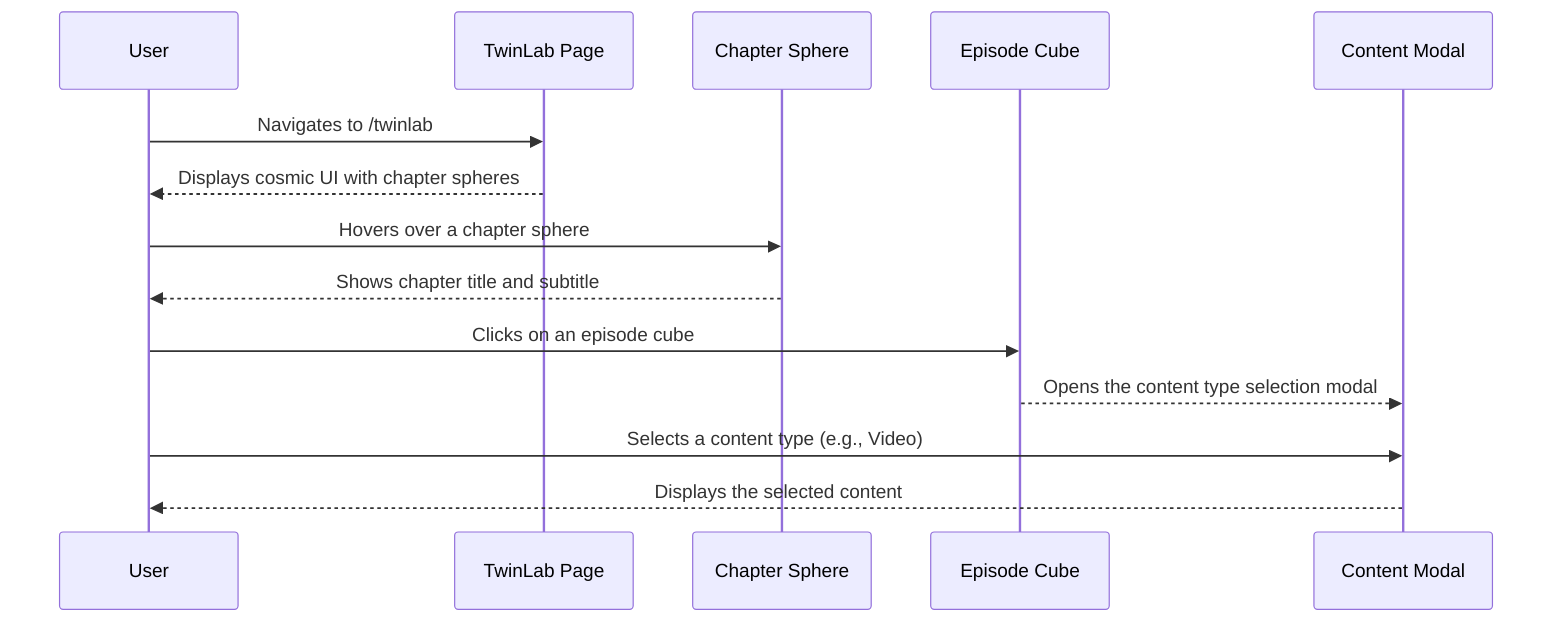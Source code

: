 sequenceDiagram
    participant U as User
    participant TLP as TwinLab Page
    participant Chapter as Chapter Sphere
    participant Episode as Episode Cube
    participant Content as Content Modal

    U->>TLP: Navigates to /twinlab
    TLP-->>U: Displays cosmic UI with chapter spheres

    U->>Chapter: Hovers over a chapter sphere
    Chapter-->>U: Shows chapter title and subtitle

    U->>Episode: Clicks on an episode cube
    Episode-->>Content: Opens the content type selection modal

    U->>Content: Selects a content type (e.g., Video)
    Content-->>U: Displays the selected content